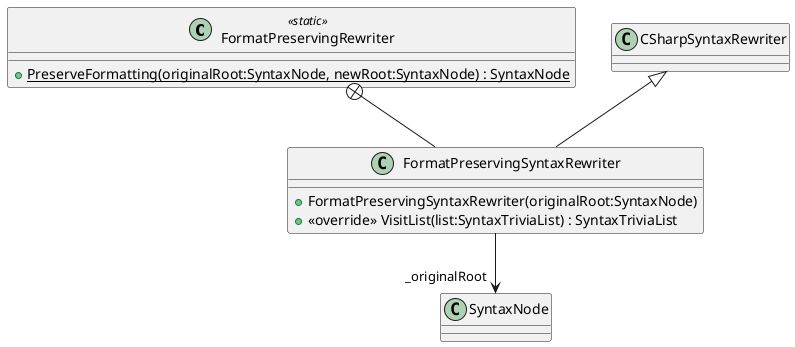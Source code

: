 @startuml
class FormatPreservingRewriter <<static>> {
    + {static} PreserveFormatting(originalRoot:SyntaxNode, newRoot:SyntaxNode) : SyntaxNode
}
class FormatPreservingSyntaxRewriter {
    + FormatPreservingSyntaxRewriter(originalRoot:SyntaxNode)
    + <<override>> VisitList(list:SyntaxTriviaList) : SyntaxTriviaList
}
FormatPreservingRewriter +-- FormatPreservingSyntaxRewriter
CSharpSyntaxRewriter <|-- FormatPreservingSyntaxRewriter
FormatPreservingSyntaxRewriter --> "_originalRoot" SyntaxNode
@enduml
